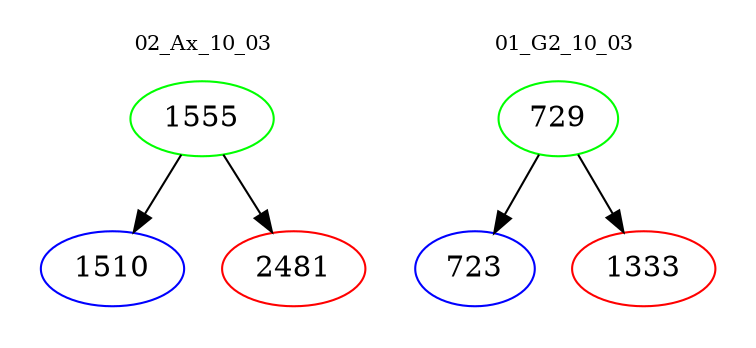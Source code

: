 digraph{
subgraph cluster_0 {
color = white
label = "02_Ax_10_03";
fontsize=10;
T0_1555 [label="1555", color="green"]
T0_1555 -> T0_1510 [color="black"]
T0_1510 [label="1510", color="blue"]
T0_1555 -> T0_2481 [color="black"]
T0_2481 [label="2481", color="red"]
}
subgraph cluster_1 {
color = white
label = "01_G2_10_03";
fontsize=10;
T1_729 [label="729", color="green"]
T1_729 -> T1_723 [color="black"]
T1_723 [label="723", color="blue"]
T1_729 -> T1_1333 [color="black"]
T1_1333 [label="1333", color="red"]
}
}

